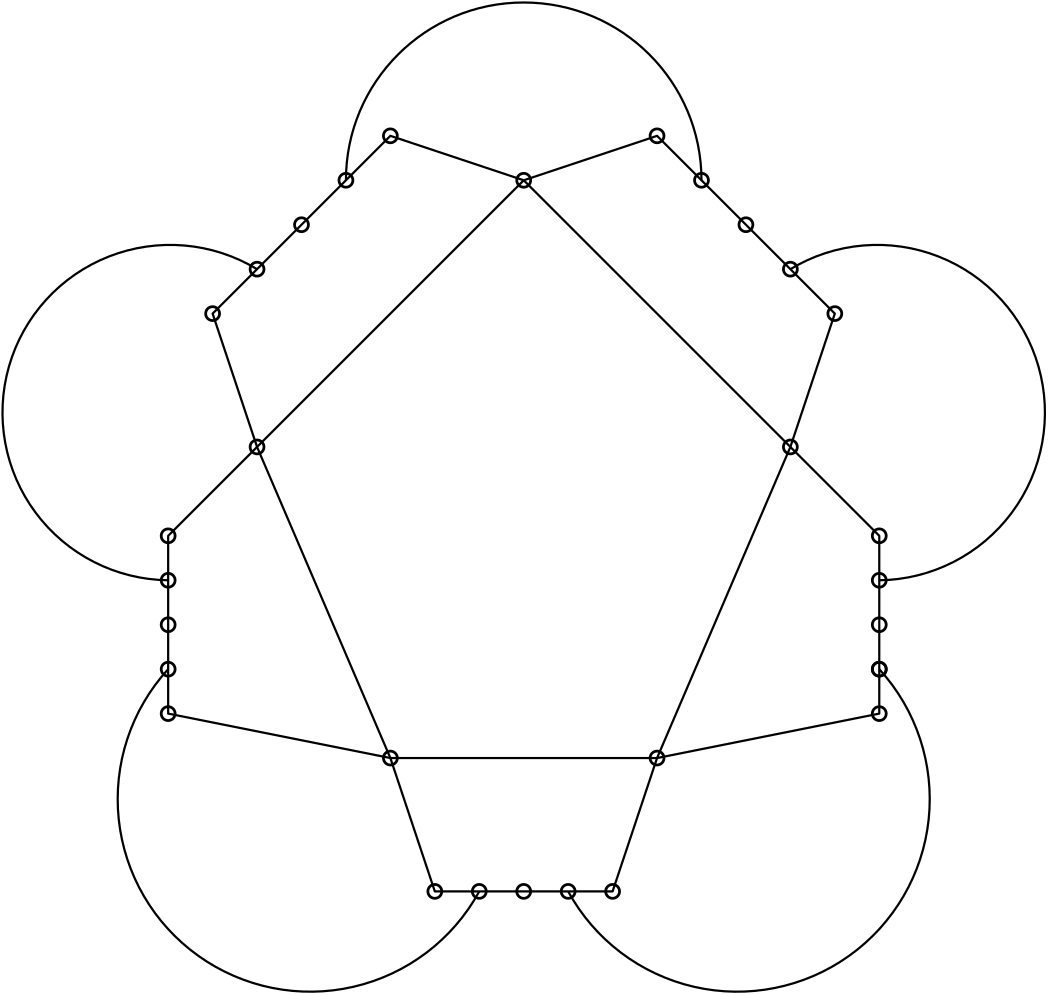 <?xml version="1.0"?>
<!DOCTYPE ipe SYSTEM "ipe.dtd">
<ipe version="70107" creator="Ipe 7.1.10">
<info created="D:20170626113802" modified="D:20170626150345"/>
<ipestyle name="basic">
<symbol name="arrow/arc(spx)">
<path stroke="sym-stroke" fill="sym-stroke" pen="sym-pen">
0 0 m
-1 0.333 l
-1 -0.333 l
h
</path>
</symbol>
<symbol name="arrow/farc(spx)">
<path stroke="sym-stroke" fill="white" pen="sym-pen">
0 0 m
-1 0.333 l
-1 -0.333 l
h
</path>
</symbol>
<symbol name="arrow/ptarc(spx)">
<path stroke="sym-stroke" fill="sym-stroke" pen="sym-pen">
0 0 m
-1 0.333 l
-0.8 0 l
-1 -0.333 l
h
</path>
</symbol>
<symbol name="arrow/fptarc(spx)">
<path stroke="sym-stroke" fill="white" pen="sym-pen">
0 0 m
-1 0.333 l
-0.8 0 l
-1 -0.333 l
h
</path>
</symbol>
<symbol name="mark/circle(sx)" transformations="translations">
<path fill="sym-stroke">
0.6 0 0 0.6 0 0 e
0.4 0 0 0.4 0 0 e
</path>
</symbol>
<symbol name="mark/disk(sx)" transformations="translations">
<path fill="sym-stroke">
0.6 0 0 0.6 0 0 e
</path>
</symbol>
<symbol name="mark/fdisk(sfx)" transformations="translations">
<group>
<path fill="sym-fill">
0.5 0 0 0.5 0 0 e
</path>
<path fill="sym-stroke" fillrule="eofill">
0.6 0 0 0.6 0 0 e
0.4 0 0 0.4 0 0 e
</path>
</group>
</symbol>
<symbol name="mark/box(sx)" transformations="translations">
<path fill="sym-stroke" fillrule="eofill">
-0.6 -0.6 m
0.6 -0.6 l
0.6 0.6 l
-0.6 0.6 l
h
-0.4 -0.4 m
0.4 -0.4 l
0.4 0.4 l
-0.4 0.4 l
h
</path>
</symbol>
<symbol name="mark/square(sx)" transformations="translations">
<path fill="sym-stroke">
-0.6 -0.6 m
0.6 -0.6 l
0.6 0.6 l
-0.6 0.6 l
h
</path>
</symbol>
<symbol name="mark/fsquare(sfx)" transformations="translations">
<group>
<path fill="sym-fill">
-0.5 -0.5 m
0.5 -0.5 l
0.5 0.5 l
-0.5 0.5 l
h
</path>
<path fill="sym-stroke" fillrule="eofill">
-0.6 -0.6 m
0.6 -0.6 l
0.6 0.6 l
-0.6 0.6 l
h
-0.4 -0.4 m
0.4 -0.4 l
0.4 0.4 l
-0.4 0.4 l
h
</path>
</group>
</symbol>
<symbol name="mark/cross(sx)" transformations="translations">
<group>
<path fill="sym-stroke">
-0.43 -0.57 m
0.57 0.43 l
0.43 0.57 l
-0.57 -0.43 l
h
</path>
<path fill="sym-stroke">
-0.43 0.57 m
0.57 -0.43 l
0.43 -0.57 l
-0.57 0.43 l
h
</path>
</group>
</symbol>
<symbol name="arrow/fnormal(spx)">
<path stroke="sym-stroke" fill="white" pen="sym-pen">
0 0 m
-1 0.333 l
-1 -0.333 l
h
</path>
</symbol>
<symbol name="arrow/pointed(spx)">
<path stroke="sym-stroke" fill="sym-stroke" pen="sym-pen">
0 0 m
-1 0.333 l
-0.8 0 l
-1 -0.333 l
h
</path>
</symbol>
<symbol name="arrow/fpointed(spx)">
<path stroke="sym-stroke" fill="white" pen="sym-pen">
0 0 m
-1 0.333 l
-0.8 0 l
-1 -0.333 l
h
</path>
</symbol>
<symbol name="arrow/linear(spx)">
<path stroke="sym-stroke" pen="sym-pen">
-1 0.333 m
0 0 l
-1 -0.333 l
</path>
</symbol>
<symbol name="arrow/fdouble(spx)">
<path stroke="sym-stroke" fill="white" pen="sym-pen">
0 0 m
-1 0.333 l
-1 -0.333 l
h
-1 0 m
-2 0.333 l
-2 -0.333 l
h
</path>
</symbol>
<symbol name="arrow/double(spx)">
<path stroke="sym-stroke" fill="sym-stroke" pen="sym-pen">
0 0 m
-1 0.333 l
-1 -0.333 l
h
-1 0 m
-2 0.333 l
-2 -0.333 l
h
</path>
</symbol>
<pen name="heavier" value="0.8"/>
<pen name="fat" value="1.2"/>
<pen name="ultrafat" value="2"/>
<symbolsize name="large" value="5"/>
<symbolsize name="small" value="2"/>
<symbolsize name="tiny" value="1.1"/>
<arrowsize name="large" value="10"/>
<arrowsize name="small" value="5"/>
<arrowsize name="tiny" value="3"/>
<color name="red" value="1 0 0"/>
<color name="green" value="0 1 0"/>
<color name="blue" value="0 0 1"/>
<color name="yellow" value="1 1 0"/>
<color name="orange" value="1 0.647 0"/>
<color name="gold" value="1 0.843 0"/>
<color name="purple" value="0.627 0.125 0.941"/>
<color name="gray" value="0.745"/>
<color name="brown" value="0.647 0.165 0.165"/>
<color name="navy" value="0 0 0.502"/>
<color name="pink" value="1 0.753 0.796"/>
<color name="seagreen" value="0.18 0.545 0.341"/>
<color name="turquoise" value="0.251 0.878 0.816"/>
<color name="violet" value="0.933 0.51 0.933"/>
<color name="darkblue" value="0 0 0.545"/>
<color name="darkcyan" value="0 0.545 0.545"/>
<color name="darkgray" value="0.663"/>
<color name="darkgreen" value="0 0.392 0"/>
<color name="darkmagenta" value="0.545 0 0.545"/>
<color name="darkorange" value="1 0.549 0"/>
<color name="darkred" value="0.545 0 0"/>
<color name="lightblue" value="0.678 0.847 0.902"/>
<color name="lightcyan" value="0.878 1 1"/>
<color name="lightgray" value="0.827"/>
<color name="lightgreen" value="0.565 0.933 0.565"/>
<color name="lightyellow" value="1 1 0.878"/>
<dashstyle name="dashed" value="[4] 0"/>
<dashstyle name="dotted" value="[1 3] 0"/>
<dashstyle name="dash dotted" value="[4 2 1 2] 0"/>
<dashstyle name="dash dot dotted" value="[4 2 1 2 1 2] 0"/>
<textsize name="large" value="\large"/>
<textsize name="Large" value="\Large"/>
<textsize name="LARGE" value="\LARGE"/>
<textsize name="huge" value="\huge"/>
<textsize name="Huge" value="\Huge"/>
<textsize name="small" value="\small"/>
<textsize name="footnote" value="\footnotesize"/>
<textsize name="tiny" value="\tiny"/>
<textstyle name="center" begin="\begin{center}" end="\end{center}"/>
<textstyle name="itemize" begin="\begin{itemize}" end="\end{itemize}"/>
<textstyle name="item" begin="\begin{itemize}\item{}" end="\end{itemize}"/>
<gridsize name="4 pts" value="4"/>
<gridsize name="8 pts (~3 mm)" value="8"/>
<gridsize name="16 pts (~6 mm)" value="16"/>
<gridsize name="32 pts (~12 mm)" value="32"/>
<gridsize name="10 pts (~3.5 mm)" value="10"/>
<gridsize name="20 pts (~7 mm)" value="20"/>
<gridsize name="14 pts (~5 mm)" value="14"/>
<gridsize name="28 pts (~10 mm)" value="28"/>
<gridsize name="56 pts (~20 mm)" value="56"/>
<anglesize name="90 deg" value="90"/>
<anglesize name="60 deg" value="60"/>
<anglesize name="45 deg" value="45"/>
<anglesize name="30 deg" value="30"/>
<anglesize name="22.5 deg" value="22.5"/>
<opacity name="10%" value="0.1"/>
<opacity name="30%" value="0.3"/>
<opacity name="50%" value="0.5"/>
<opacity name="75%" value="0.75"/>
<tiling name="falling" angle="-60" step="4" width="1"/>
<tiling name="rising" angle="30" step="4" width="1"/>
</ipestyle>
<page>
<layer name="alpha"/>
<layer name="beta"/>
<view layers="alpha beta" active="beta"/>
<use layer="alpha" name="mark/circle(sx)" pos="256 704" size="large" stroke="black"/>
<use name="mark/circle(sx)" pos="160 608" size="large" stroke="black"/>
<use name="mark/circle(sx)" pos="352 608" size="large" stroke="black"/>
<use name="mark/circle(sx)" pos="304 496" size="large" stroke="black"/>
<use name="mark/circle(sx)" pos="208 496" size="large" stroke="black"/>
<path stroke="black" pen="heavier">
256 704 m
160 608 l
208 496 l
304 496 l
352 608 l
256 704 l
</path>
<use name="mark/circle(sx)" pos="144 656" size="large" stroke="black"/>
<use name="mark/circle(sx)" pos="160 672" size="large" stroke="black"/>
<use name="mark/circle(sx)" pos="176 688" size="large" stroke="black"/>
<use name="mark/circle(sx)" pos="192 704" size="large" stroke="black"/>
<use name="mark/circle(sx)" pos="208 720" size="large" stroke="black"/>
<use matrix="1 0 0 1 16 0" name="mark/circle(sx)" pos="288 720" size="large" stroke="black"/>
<use matrix="1 0 0 1 16 0" name="mark/circle(sx)" pos="304 704" size="large" stroke="black"/>
<use matrix="1 0 0 1 16 0" name="mark/circle(sx)" pos="320 688" size="large" stroke="black"/>
<use matrix="1 0 0 1 16 0" name="mark/circle(sx)" pos="336 672" size="large" stroke="black"/>
<use matrix="1 0 0 1 16 0" name="mark/circle(sx)" pos="352 656" size="large" stroke="black"/>
<use name="mark/circle(sx)" pos="384 576" size="large" stroke="black"/>
<use name="mark/circle(sx)" pos="384 560" size="large" stroke="black"/>
<use name="mark/circle(sx)" pos="384 544" size="large" stroke="black"/>
<use name="mark/circle(sx)" pos="384 528" size="large" stroke="black"/>
<use name="mark/circle(sx)" pos="384 528" size="large" stroke="black"/>
<use name="mark/circle(sx)" pos="128 576" size="large" stroke="black"/>
<use name="mark/circle(sx)" pos="128 560" size="large" stroke="black"/>
<use name="mark/circle(sx)" pos="128 544" size="large" stroke="black"/>
<use name="mark/circle(sx)" pos="128 528" size="large" stroke="black"/>
<use name="mark/circle(sx)" pos="128 512" size="large" stroke="black"/>
<use name="mark/circle(sx)" pos="224 448" size="large" stroke="black"/>
<use name="mark/circle(sx)" pos="240 448" size="large" stroke="black"/>
<use name="mark/circle(sx)" pos="256 448" size="large" stroke="black"/>
<use name="mark/circle(sx)" pos="272 448" size="large" stroke="black"/>
<use name="mark/circle(sx)" pos="288 448" size="large" stroke="black"/>
<use name="mark/circle(sx)" pos="384 512" size="large" stroke="black"/>
<path stroke="black" pen="heavier">
256 704 m
208 720 l
192 704 l
176 688 l
160 672 l
144 656 l
160 608 l
</path>
<path stroke="black" pen="heavier">
352 608 m
384 576 l
384 560 l
384 544 l
384 528 l
384 512 l
304 496 l
</path>
<path stroke="black" pen="heavier">
304 496 m
288 448 l
272 448 l
256 448 l
240 448 l
224 448 l
208 496 l
</path>
<path stroke="black" pen="heavier">
208 496 m
128 512 l
128 528 l
128 544 l
128 560 l
128 576 l
160 608 l
</path>
<path stroke="black" pen="heavier">
128 560 m
60.368 0 0 -60.368 128.727 620.364 160 672 a
</path>
<path stroke="black" pen="heavier">
256 704 m
304 720 l
320 704 l
336 688 l
352 672 l
368 656 l
352 608 l
</path>
<path stroke="black" pen="heavier">
192 704 m
64 0 0 -64 256 704 320 704 a
</path>
<path stroke="black" pen="heavier">
384 560 m
60.368 0 0 60.368 383.273 620.364 352 672 a
</path>
<path stroke="black" pen="heavier">
384 528 m
69.3223 0 0 -69.3223 332.848 481.212 272 448 a
</path>
<path stroke="black" pen="heavier">
128 528 m
69.3223 0 0 69.3223 179.152 481.212 240 448 a
</path>
</page>
</ipe>
